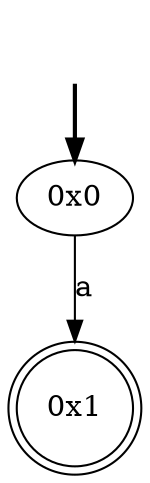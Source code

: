digraph {
	fake [style=invisible]
	"0x0" [root=true]
	"0x1" [shape=doublecircle]
	fake -> "0x0" [style=bold]
	"0x0" -> "0x1" [label=a]
}
